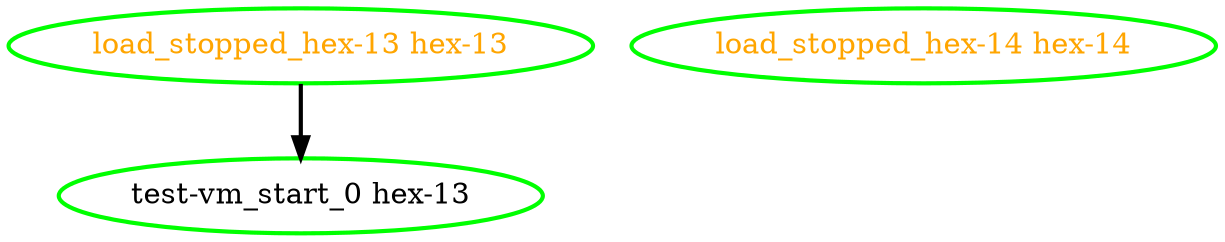 digraph "g" {
"load_stopped_hex-13 hex-13" -> "test-vm_start_0 hex-13" [ style = bold]
"load_stopped_hex-13 hex-13" [ style=bold color="green" fontcolor="orange"  ]
"load_stopped_hex-14 hex-14" [ style=bold color="green" fontcolor="orange"  ]
"test-vm_start_0 hex-13" [ style=bold color="green" fontcolor="black"  ]
}
